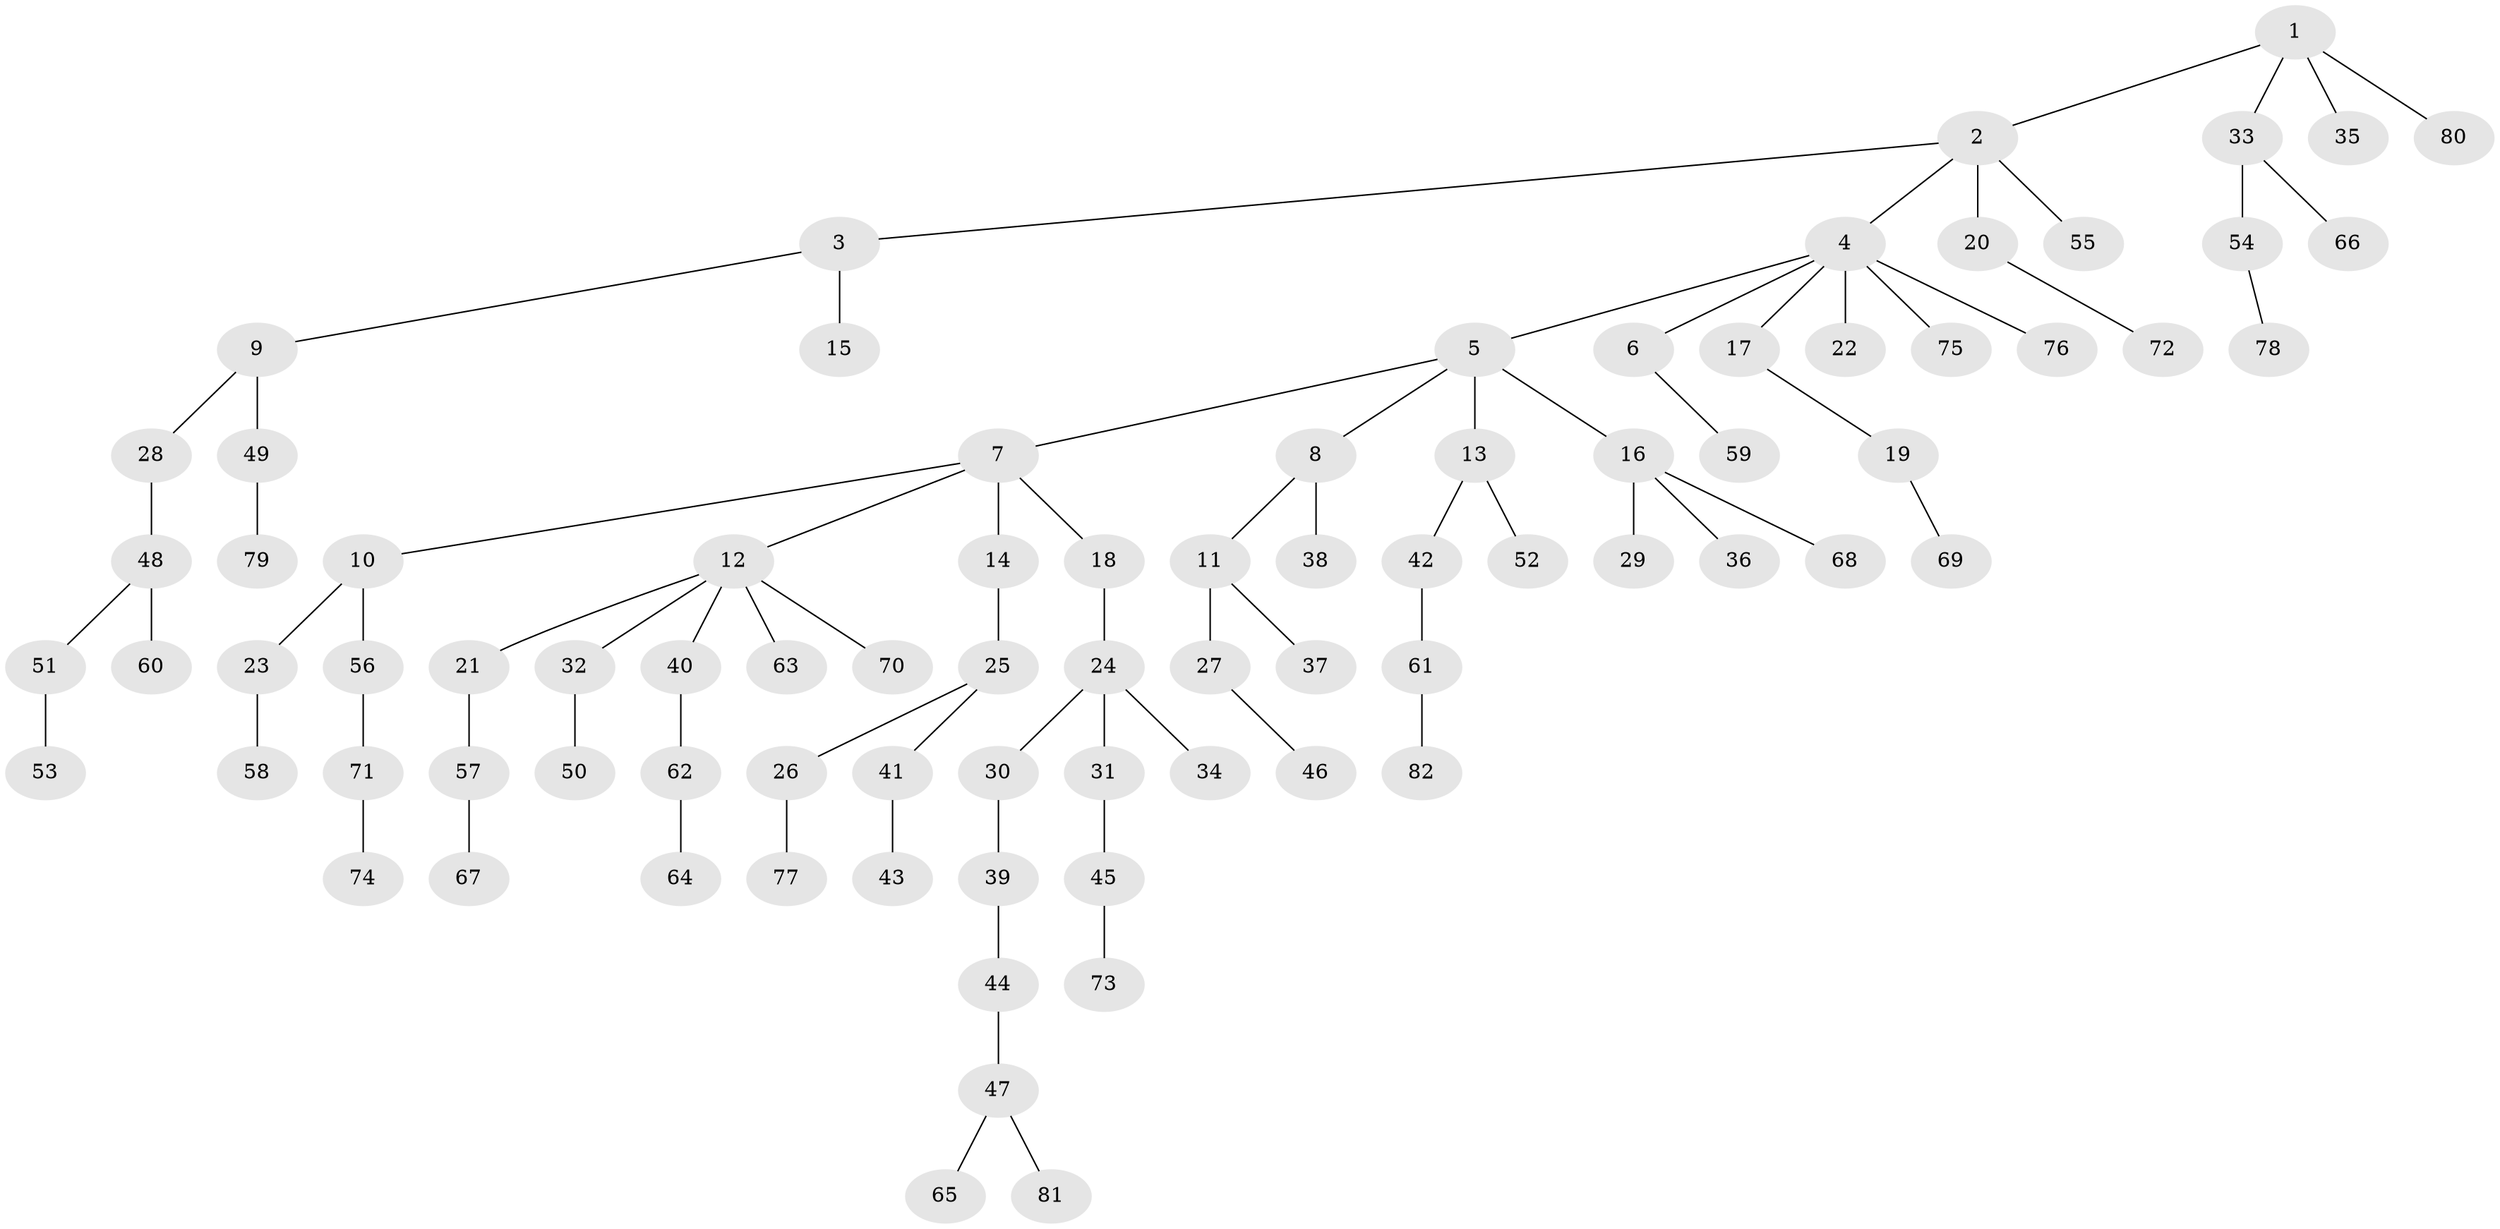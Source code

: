 // Generated by graph-tools (version 1.1) at 2025/11/02/27/25 16:11:27]
// undirected, 82 vertices, 81 edges
graph export_dot {
graph [start="1"]
  node [color=gray90,style=filled];
  1;
  2;
  3;
  4;
  5;
  6;
  7;
  8;
  9;
  10;
  11;
  12;
  13;
  14;
  15;
  16;
  17;
  18;
  19;
  20;
  21;
  22;
  23;
  24;
  25;
  26;
  27;
  28;
  29;
  30;
  31;
  32;
  33;
  34;
  35;
  36;
  37;
  38;
  39;
  40;
  41;
  42;
  43;
  44;
  45;
  46;
  47;
  48;
  49;
  50;
  51;
  52;
  53;
  54;
  55;
  56;
  57;
  58;
  59;
  60;
  61;
  62;
  63;
  64;
  65;
  66;
  67;
  68;
  69;
  70;
  71;
  72;
  73;
  74;
  75;
  76;
  77;
  78;
  79;
  80;
  81;
  82;
  1 -- 2;
  1 -- 33;
  1 -- 35;
  1 -- 80;
  2 -- 3;
  2 -- 4;
  2 -- 20;
  2 -- 55;
  3 -- 9;
  3 -- 15;
  4 -- 5;
  4 -- 6;
  4 -- 17;
  4 -- 22;
  4 -- 75;
  4 -- 76;
  5 -- 7;
  5 -- 8;
  5 -- 13;
  5 -- 16;
  6 -- 59;
  7 -- 10;
  7 -- 12;
  7 -- 14;
  7 -- 18;
  8 -- 11;
  8 -- 38;
  9 -- 28;
  9 -- 49;
  10 -- 23;
  10 -- 56;
  11 -- 27;
  11 -- 37;
  12 -- 21;
  12 -- 32;
  12 -- 40;
  12 -- 63;
  12 -- 70;
  13 -- 42;
  13 -- 52;
  14 -- 25;
  16 -- 29;
  16 -- 36;
  16 -- 68;
  17 -- 19;
  18 -- 24;
  19 -- 69;
  20 -- 72;
  21 -- 57;
  23 -- 58;
  24 -- 30;
  24 -- 31;
  24 -- 34;
  25 -- 26;
  25 -- 41;
  26 -- 77;
  27 -- 46;
  28 -- 48;
  30 -- 39;
  31 -- 45;
  32 -- 50;
  33 -- 54;
  33 -- 66;
  39 -- 44;
  40 -- 62;
  41 -- 43;
  42 -- 61;
  44 -- 47;
  45 -- 73;
  47 -- 65;
  47 -- 81;
  48 -- 51;
  48 -- 60;
  49 -- 79;
  51 -- 53;
  54 -- 78;
  56 -- 71;
  57 -- 67;
  61 -- 82;
  62 -- 64;
  71 -- 74;
}
